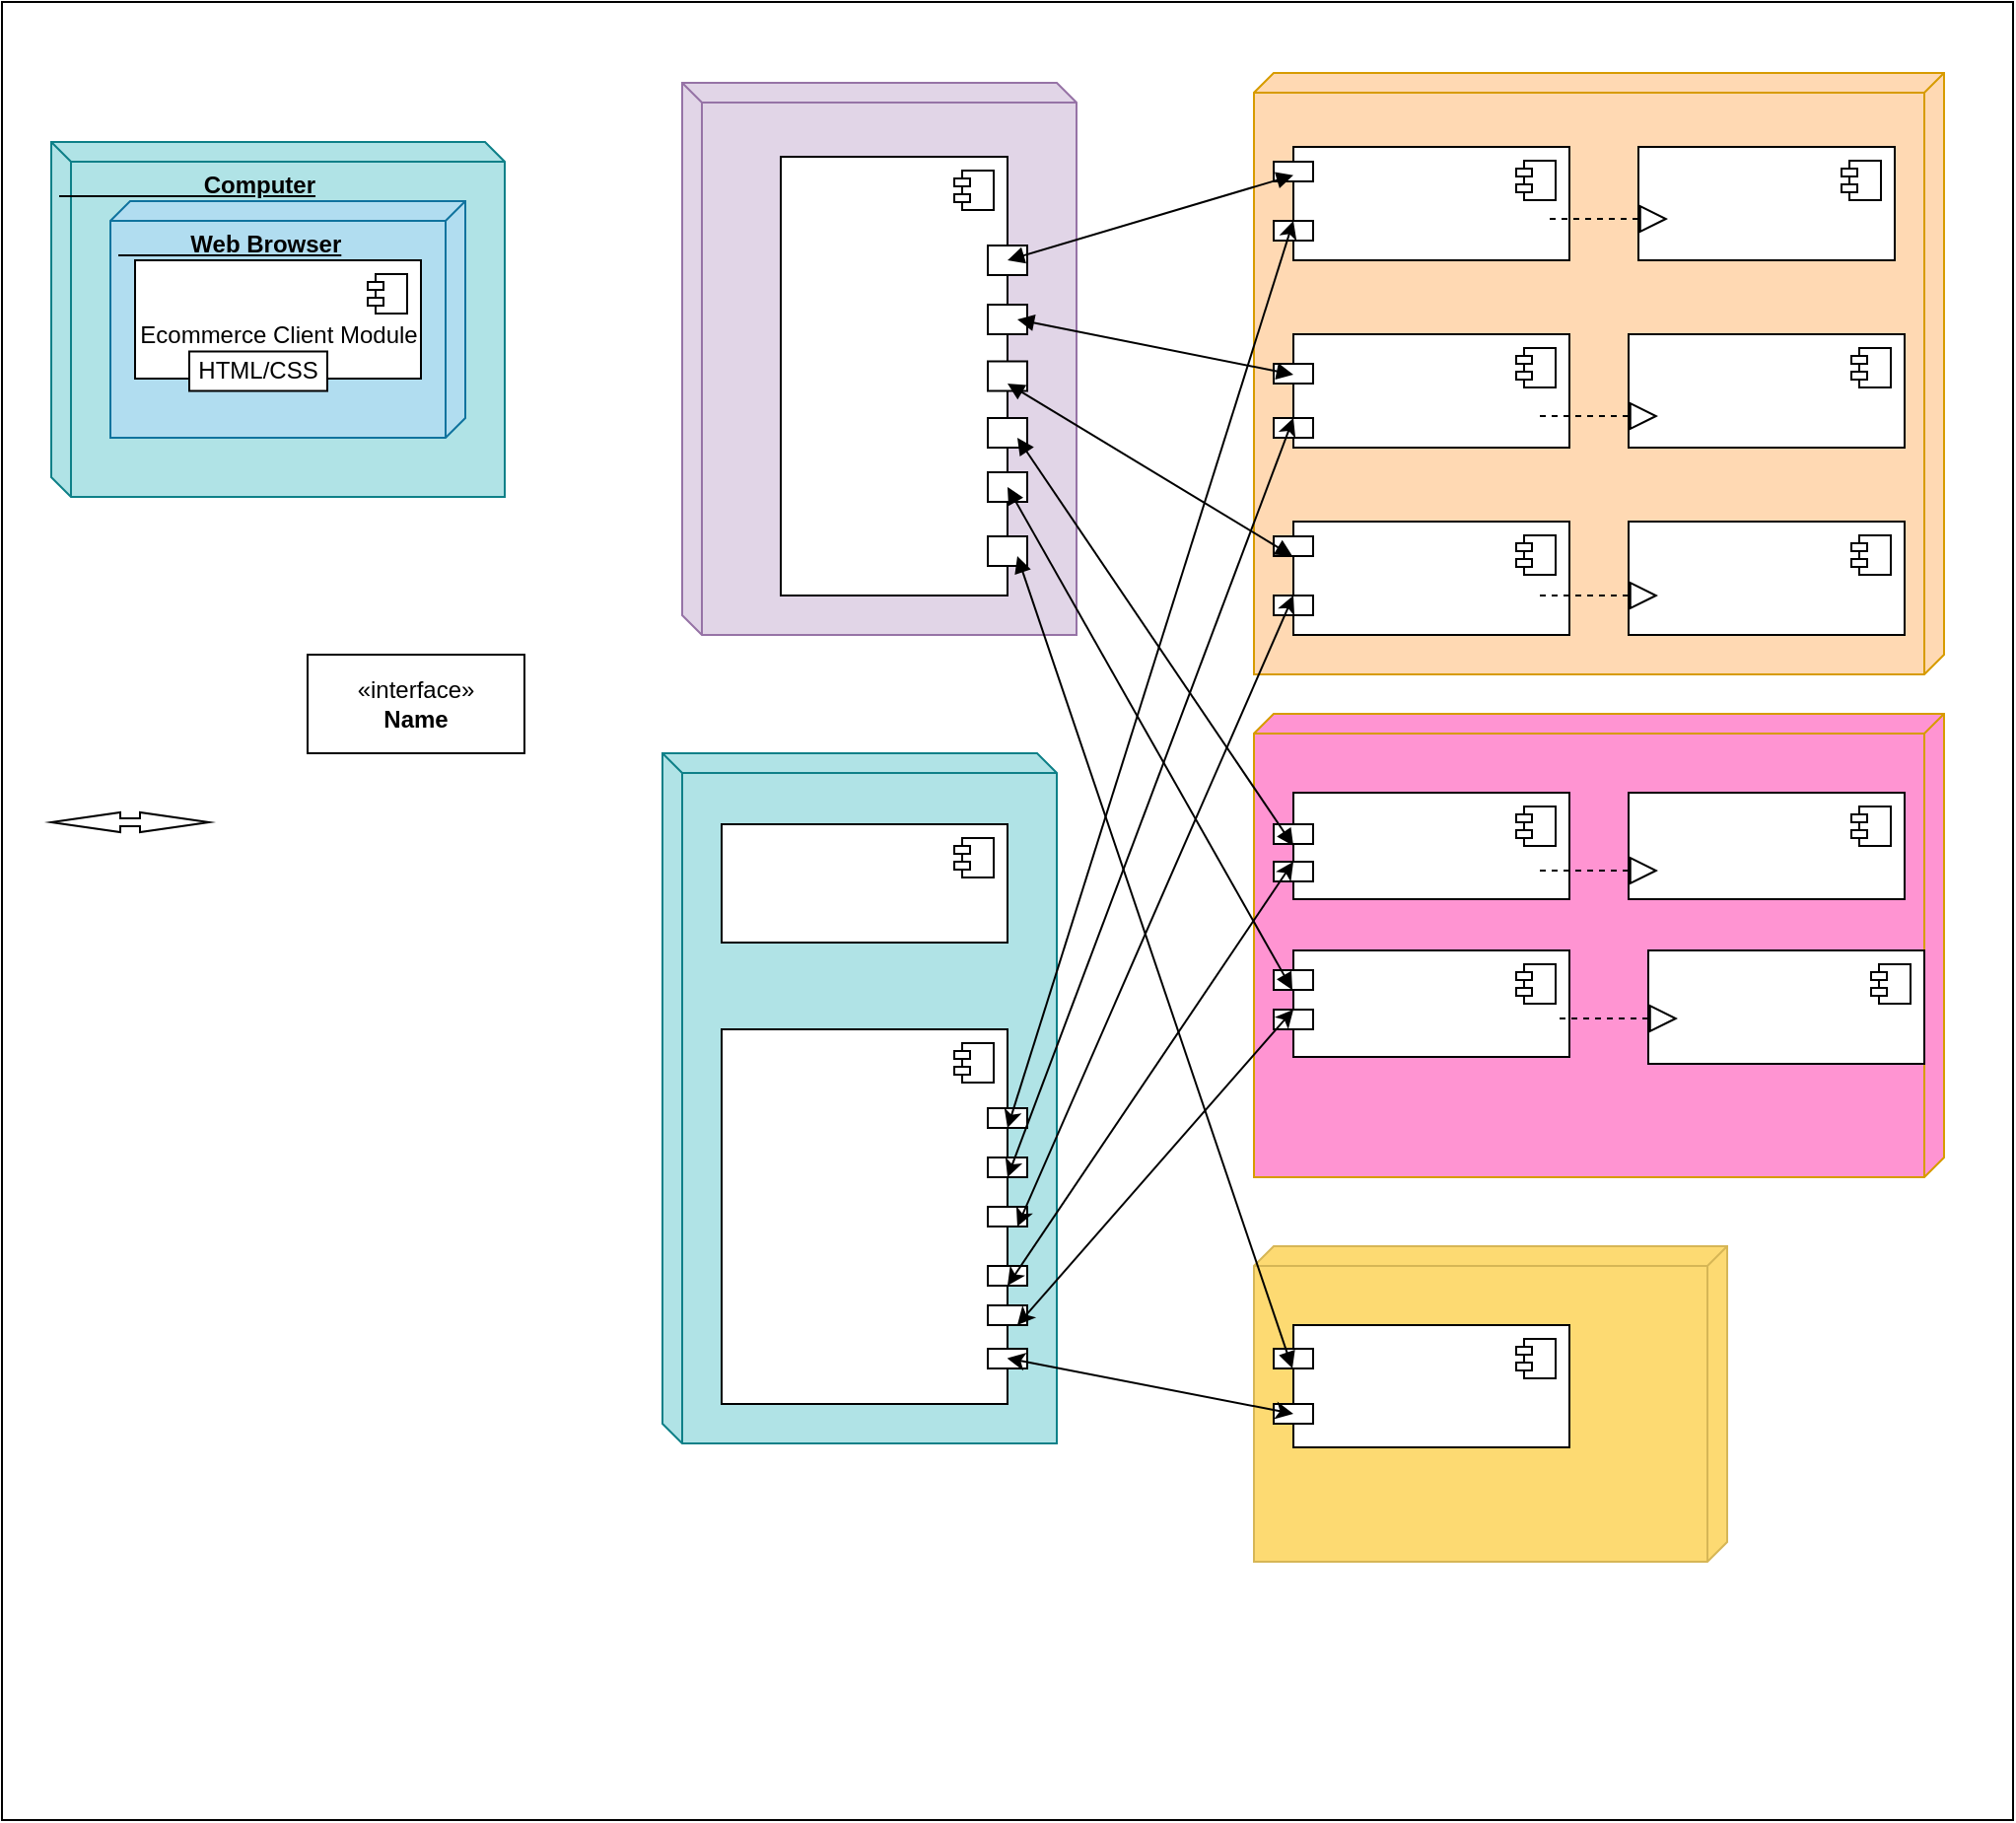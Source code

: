 <mxfile version="24.7.4">
  <diagram name="Page-1" id="vhs3pV7maKaz41Letp2S">
    <mxGraphModel dx="1050" dy="1372" grid="1" gridSize="10" guides="1" tooltips="1" connect="1" arrows="1" fold="1" page="1" pageScale="1" pageWidth="1100" pageHeight="850" math="0" shadow="0">
      <root>
        <mxCell id="0" />
        <mxCell id="1" parent="0" />
        <mxCell id="Byewc4a8WY_J0uslb-Vc-2" value="" style="rounded=0;whiteSpace=wrap;html=1;" vertex="1" parent="1">
          <mxGeometry x="5" y="-11" width="1020" height="922" as="geometry" />
        </mxCell>
        <mxCell id="Byewc4a8WY_J0uslb-Vc-3" value="" style="verticalAlign=top;align=left;spacingTop=8;spacingLeft=2;spacingRight=12;shape=cube;size=10;direction=south;fontStyle=4;html=1;whiteSpace=wrap;fillColor=#FFD9B3;strokeColor=#d79b00;" vertex="1" parent="1">
          <mxGeometry x="640" y="25" width="350" height="305" as="geometry" />
        </mxCell>
        <mxCell id="Byewc4a8WY_J0uslb-Vc-4" value="" style="verticalAlign=top;align=left;spacingTop=8;spacingLeft=2;spacingRight=12;shape=cube;size=10;direction=east;fontStyle=4;html=1;whiteSpace=wrap;fillColor=#e1d5e7;strokeColor=#9673a6;" vertex="1" parent="1">
          <mxGeometry x="350" y="30" width="200" height="280" as="geometry" />
        </mxCell>
        <mxCell id="Byewc4a8WY_J0uslb-Vc-5" value="&lt;b&gt;&amp;nbsp; &amp;nbsp; &amp;nbsp; &amp;nbsp; &amp;nbsp; &amp;nbsp; &amp;nbsp; &amp;nbsp; &amp;nbsp; &amp;nbsp; &amp;nbsp; Computer&lt;/b&gt;" style="verticalAlign=top;align=left;spacingTop=8;spacingLeft=2;spacingRight=12;shape=cube;size=10;direction=east;fontStyle=4;html=1;whiteSpace=wrap;fillColor=#b0e3e6;strokeColor=#0e8088;" vertex="1" parent="1">
          <mxGeometry x="30" y="60" width="230" height="180" as="geometry" />
        </mxCell>
        <mxCell id="Byewc4a8WY_J0uslb-Vc-6" value="" style="verticalAlign=top;align=left;spacingTop=8;spacingLeft=2;spacingRight=12;shape=cube;size=10;direction=east;fontStyle=4;html=1;whiteSpace=wrap;fillColor=#b0e3e6;strokeColor=#0e8088;" vertex="1" parent="1">
          <mxGeometry x="340" y="370" width="200" height="350" as="geometry" />
        </mxCell>
        <mxCell id="Byewc4a8WY_J0uslb-Vc-7" value="" style="verticalAlign=top;align=left;spacingTop=8;spacingLeft=2;spacingRight=12;shape=cube;size=10;direction=south;fontStyle=4;html=1;whiteSpace=wrap;fillColor=#fdda72;strokeColor=#d6b656;" vertex="1" parent="1">
          <mxGeometry x="640" y="620" width="240" height="160" as="geometry" />
        </mxCell>
        <mxCell id="Byewc4a8WY_J0uslb-Vc-8" value="&lt;b&gt;&amp;nbsp; &amp;nbsp; &amp;nbsp; &amp;nbsp; &amp;nbsp; &amp;nbsp;Web Browser&lt;/b&gt;" style="verticalAlign=top;align=left;spacingTop=8;spacingLeft=2;spacingRight=12;shape=cube;size=10;direction=south;fontStyle=4;html=1;whiteSpace=wrap;fillColor=#b1ddf0;strokeColor=#10739e;" vertex="1" parent="1">
          <mxGeometry x="60" y="90" width="180" height="120" as="geometry" />
        </mxCell>
        <mxCell id="Byewc4a8WY_J0uslb-Vc-9" value="" style="html=1;dropTarget=0;whiteSpace=wrap;direction=south;" vertex="1" parent="1">
          <mxGeometry x="400" y="67.5" width="115" height="222.5" as="geometry" />
        </mxCell>
        <mxCell id="Byewc4a8WY_J0uslb-Vc-10" value="" style="shape=module;jettyWidth=8;jettyHeight=4;" vertex="1" parent="Byewc4a8WY_J0uslb-Vc-9">
          <mxGeometry x="1" width="20" height="20" relative="1" as="geometry">
            <mxPoint x="-27" y="7" as="offset" />
          </mxGeometry>
        </mxCell>
        <mxCell id="Byewc4a8WY_J0uslb-Vc-11" value="" style="shape=umlLifeline;perimeter=lifelinePerimeter;whiteSpace=wrap;html=1;container=1;dropTarget=0;collapsible=0;recursiveResize=0;outlineConnect=0;portConstraint=eastwest;newEdgeStyle={&quot;curved&quot;:0,&quot;rounded&quot;:0};direction=south;" vertex="1" parent="1">
          <mxGeometry x="505" y="112.5" width="20" height="15" as="geometry" />
        </mxCell>
        <mxCell id="Byewc4a8WY_J0uslb-Vc-14" value="" style="ellipse;whiteSpace=wrap;html=1;align=center;aspect=fixed;fillColor=none;strokeColor=none;resizable=0;perimeter=centerPerimeter;rotatable=0;allowArrows=0;points=[];outlineConnect=1;" vertex="1" parent="1">
          <mxGeometry x="590" y="90" width="10" height="10" as="geometry" />
        </mxCell>
        <mxCell id="Byewc4a8WY_J0uslb-Vc-15" value="" style="html=1;dropTarget=0;whiteSpace=wrap;direction=west;" vertex="1" parent="1">
          <mxGeometry x="835" y="62.5" width="130" height="57.5" as="geometry" />
        </mxCell>
        <mxCell id="Byewc4a8WY_J0uslb-Vc-16" value="" style="shape=module;jettyWidth=8;jettyHeight=4;" vertex="1" parent="Byewc4a8WY_J0uslb-Vc-15">
          <mxGeometry x="1" width="20" height="20" relative="1" as="geometry">
            <mxPoint x="-27" y="7" as="offset" />
          </mxGeometry>
        </mxCell>
        <mxCell id="Byewc4a8WY_J0uslb-Vc-17" value="" style="html=1;dropTarget=0;whiteSpace=wrap;direction=west;" vertex="1" parent="1">
          <mxGeometry x="830" y="157.5" width="140" height="57.5" as="geometry" />
        </mxCell>
        <mxCell id="Byewc4a8WY_J0uslb-Vc-18" value="" style="shape=module;jettyWidth=8;jettyHeight=4;" vertex="1" parent="Byewc4a8WY_J0uslb-Vc-17">
          <mxGeometry x="1" width="20" height="20" relative="1" as="geometry">
            <mxPoint x="-27" y="7" as="offset" />
          </mxGeometry>
        </mxCell>
        <mxCell id="Byewc4a8WY_J0uslb-Vc-19" value="" style="html=1;dropTarget=0;whiteSpace=wrap;direction=west;" vertex="1" parent="1">
          <mxGeometry x="660" y="62.5" width="140" height="57.5" as="geometry" />
        </mxCell>
        <mxCell id="Byewc4a8WY_J0uslb-Vc-20" value="" style="shape=module;jettyWidth=8;jettyHeight=4;" vertex="1" parent="Byewc4a8WY_J0uslb-Vc-19">
          <mxGeometry x="1" width="20" height="20" relative="1" as="geometry">
            <mxPoint x="-27" y="7" as="offset" />
          </mxGeometry>
        </mxCell>
        <mxCell id="Byewc4a8WY_J0uslb-Vc-21" value="" style="html=1;dropTarget=0;whiteSpace=wrap;direction=west;" vertex="1" parent="1">
          <mxGeometry x="660" y="157.5" width="140" height="57.5" as="geometry" />
        </mxCell>
        <mxCell id="Byewc4a8WY_J0uslb-Vc-22" value="" style="shape=module;jettyWidth=8;jettyHeight=4;" vertex="1" parent="Byewc4a8WY_J0uslb-Vc-21">
          <mxGeometry x="1" width="20" height="20" relative="1" as="geometry">
            <mxPoint x="-27" y="7" as="offset" />
          </mxGeometry>
        </mxCell>
        <mxCell id="Byewc4a8WY_J0uslb-Vc-23" value="" style="verticalAlign=top;align=left;spacingTop=8;spacingLeft=2;spacingRight=12;shape=cube;size=10;direction=south;fontStyle=4;html=1;whiteSpace=wrap;fillColor=#ff94d2;strokeColor=#d79b00;" vertex="1" parent="1">
          <mxGeometry x="640" y="350" width="350" height="235" as="geometry" />
        </mxCell>
        <mxCell id="Byewc4a8WY_J0uslb-Vc-24" value="" style="html=1;dropTarget=0;whiteSpace=wrap;direction=west;" vertex="1" parent="1">
          <mxGeometry x="660" y="390" width="140" height="54" as="geometry" />
        </mxCell>
        <mxCell id="Byewc4a8WY_J0uslb-Vc-25" value="" style="shape=module;jettyWidth=8;jettyHeight=4;" vertex="1" parent="Byewc4a8WY_J0uslb-Vc-24">
          <mxGeometry x="1" width="20" height="20" relative="1" as="geometry">
            <mxPoint x="-27" y="7" as="offset" />
          </mxGeometry>
        </mxCell>
        <mxCell id="Byewc4a8WY_J0uslb-Vc-26" value="" style="html=1;dropTarget=0;whiteSpace=wrap;direction=west;" vertex="1" parent="1">
          <mxGeometry x="830" y="390" width="140" height="54" as="geometry" />
        </mxCell>
        <mxCell id="Byewc4a8WY_J0uslb-Vc-27" value="" style="shape=module;jettyWidth=8;jettyHeight=4;" vertex="1" parent="Byewc4a8WY_J0uslb-Vc-26">
          <mxGeometry x="1" width="20" height="20" relative="1" as="geometry">
            <mxPoint x="-27" y="7" as="offset" />
          </mxGeometry>
        </mxCell>
        <mxCell id="Byewc4a8WY_J0uslb-Vc-28" value="" style="html=1;dropTarget=0;whiteSpace=wrap;direction=west;" vertex="1" parent="1">
          <mxGeometry x="660" y="470" width="140" height="54" as="geometry" />
        </mxCell>
        <mxCell id="Byewc4a8WY_J0uslb-Vc-29" value="" style="shape=module;jettyWidth=8;jettyHeight=4;" vertex="1" parent="Byewc4a8WY_J0uslb-Vc-28">
          <mxGeometry x="1" width="20" height="20" relative="1" as="geometry">
            <mxPoint x="-27" y="7" as="offset" />
          </mxGeometry>
        </mxCell>
        <mxCell id="Byewc4a8WY_J0uslb-Vc-30" value="" style="html=1;dropTarget=0;whiteSpace=wrap;direction=west;" vertex="1" parent="1">
          <mxGeometry x="840" y="470" width="140" height="57.5" as="geometry" />
        </mxCell>
        <mxCell id="Byewc4a8WY_J0uslb-Vc-31" value="" style="shape=module;jettyWidth=8;jettyHeight=4;" vertex="1" parent="Byewc4a8WY_J0uslb-Vc-30">
          <mxGeometry x="1" width="20" height="20" relative="1" as="geometry">
            <mxPoint x="-27" y="7" as="offset" />
          </mxGeometry>
        </mxCell>
        <mxCell id="Byewc4a8WY_J0uslb-Vc-32" value="" style="html=1;dropTarget=0;whiteSpace=wrap;direction=west;" vertex="1" parent="1">
          <mxGeometry x="660" y="660" width="140" height="62" as="geometry" />
        </mxCell>
        <mxCell id="Byewc4a8WY_J0uslb-Vc-33" value="" style="shape=module;jettyWidth=8;jettyHeight=4;" vertex="1" parent="Byewc4a8WY_J0uslb-Vc-32">
          <mxGeometry x="1" width="20" height="20" relative="1" as="geometry">
            <mxPoint x="-27" y="7" as="offset" />
          </mxGeometry>
        </mxCell>
        <mxCell id="Byewc4a8WY_J0uslb-Vc-34" value="" style="shape=umlLifeline;perimeter=lifelinePerimeter;whiteSpace=wrap;html=1;container=1;dropTarget=0;collapsible=0;recursiveResize=0;outlineConnect=0;portConstraint=eastwest;newEdgeStyle={&quot;curved&quot;:0,&quot;rounded&quot;:0};direction=south;" vertex="1" parent="1">
          <mxGeometry x="505" y="142.5" width="20" height="15" as="geometry" />
        </mxCell>
        <mxCell id="Byewc4a8WY_J0uslb-Vc-35" value="" style="shape=umlLifeline;perimeter=lifelinePerimeter;whiteSpace=wrap;html=1;container=1;dropTarget=0;collapsible=0;recursiveResize=0;outlineConnect=0;portConstraint=eastwest;newEdgeStyle={&quot;curved&quot;:0,&quot;rounded&quot;:0};direction=south;" vertex="1" parent="1">
          <mxGeometry x="505" y="171.25" width="20" height="15" as="geometry" />
        </mxCell>
        <mxCell id="Byewc4a8WY_J0uslb-Vc-36" value="" style="shape=umlLifeline;perimeter=lifelinePerimeter;whiteSpace=wrap;html=1;container=1;dropTarget=0;collapsible=0;recursiveResize=0;outlineConnect=0;portConstraint=eastwest;newEdgeStyle={&quot;curved&quot;:0,&quot;rounded&quot;:0};direction=south;" vertex="1" parent="1">
          <mxGeometry x="505" y="200" width="20" height="15" as="geometry" />
        </mxCell>
        <mxCell id="Byewc4a8WY_J0uslb-Vc-37" value="" style="shape=umlLifeline;perimeter=lifelinePerimeter;whiteSpace=wrap;html=1;container=1;dropTarget=0;collapsible=0;recursiveResize=0;outlineConnect=0;portConstraint=eastwest;newEdgeStyle={&quot;curved&quot;:0,&quot;rounded&quot;:0};direction=south;" vertex="1" parent="1">
          <mxGeometry x="505" y="227.5" width="20" height="15" as="geometry" />
        </mxCell>
        <mxCell id="Byewc4a8WY_J0uslb-Vc-38" value="" style="shape=umlLifeline;perimeter=lifelinePerimeter;whiteSpace=wrap;html=1;container=1;dropTarget=0;collapsible=0;recursiveResize=0;outlineConnect=0;portConstraint=eastwest;newEdgeStyle={&quot;curved&quot;:0,&quot;rounded&quot;:0};direction=south;" vertex="1" parent="1">
          <mxGeometry x="505" y="260" width="20" height="15" as="geometry" />
        </mxCell>
        <mxCell id="Byewc4a8WY_J0uslb-Vc-39" value="" style="html=1;dropTarget=0;whiteSpace=wrap;direction=west;" vertex="1" parent="1">
          <mxGeometry x="660" y="252.5" width="140" height="57.5" as="geometry" />
        </mxCell>
        <mxCell id="Byewc4a8WY_J0uslb-Vc-40" value="" style="shape=module;jettyWidth=8;jettyHeight=4;" vertex="1" parent="Byewc4a8WY_J0uslb-Vc-39">
          <mxGeometry x="1" width="20" height="20" relative="1" as="geometry">
            <mxPoint x="-27" y="7" as="offset" />
          </mxGeometry>
        </mxCell>
        <mxCell id="Byewc4a8WY_J0uslb-Vc-41" value="" style="html=1;dropTarget=0;whiteSpace=wrap;direction=west;" vertex="1" parent="1">
          <mxGeometry x="830" y="252.5" width="140" height="57.5" as="geometry" />
        </mxCell>
        <mxCell id="Byewc4a8WY_J0uslb-Vc-42" value="" style="shape=module;jettyWidth=8;jettyHeight=4;" vertex="1" parent="Byewc4a8WY_J0uslb-Vc-41">
          <mxGeometry x="1" width="20" height="20" relative="1" as="geometry">
            <mxPoint x="-27" y="7" as="offset" />
          </mxGeometry>
        </mxCell>
        <mxCell id="Byewc4a8WY_J0uslb-Vc-43" value="" style="html=1;dropTarget=0;whiteSpace=wrap;direction=south;" vertex="1" parent="1">
          <mxGeometry x="370" y="510" width="145" height="190" as="geometry" />
        </mxCell>
        <mxCell id="Byewc4a8WY_J0uslb-Vc-44" value="" style="shape=module;jettyWidth=8;jettyHeight=4;" vertex="1" parent="Byewc4a8WY_J0uslb-Vc-43">
          <mxGeometry x="1" width="20" height="20" relative="1" as="geometry">
            <mxPoint x="-27" y="7" as="offset" />
          </mxGeometry>
        </mxCell>
        <mxCell id="Byewc4a8WY_J0uslb-Vc-45" value="" style="html=1;dropTarget=0;whiteSpace=wrap;direction=south;" vertex="1" parent="1">
          <mxGeometry x="370" y="406" width="145" height="60" as="geometry" />
        </mxCell>
        <mxCell id="Byewc4a8WY_J0uslb-Vc-46" value="" style="shape=module;jettyWidth=8;jettyHeight=4;" vertex="1" parent="Byewc4a8WY_J0uslb-Vc-45">
          <mxGeometry x="1" width="20" height="20" relative="1" as="geometry">
            <mxPoint x="-27" y="7" as="offset" />
          </mxGeometry>
        </mxCell>
        <mxCell id="Byewc4a8WY_J0uslb-Vc-47" value="" style="shape=umlLifeline;perimeter=lifelinePerimeter;whiteSpace=wrap;html=1;container=1;dropTarget=0;collapsible=0;recursiveResize=0;outlineConnect=0;portConstraint=eastwest;newEdgeStyle={&quot;curved&quot;:0,&quot;rounded&quot;:0};direction=south;" vertex="1" parent="1">
          <mxGeometry x="505" y="550" width="20" height="10" as="geometry" />
        </mxCell>
        <mxCell id="Byewc4a8WY_J0uslb-Vc-54" value="" style="shape=umlLifeline;perimeter=lifelinePerimeter;whiteSpace=wrap;html=1;container=1;dropTarget=0;collapsible=0;recursiveResize=0;outlineConnect=0;portConstraint=eastwest;newEdgeStyle={&quot;curved&quot;:0,&quot;rounded&quot;:0};direction=south;" vertex="1" parent="1">
          <mxGeometry x="505" y="575" width="20" height="10" as="geometry" />
        </mxCell>
        <mxCell id="Byewc4a8WY_J0uslb-Vc-55" value="" style="shape=umlLifeline;perimeter=lifelinePerimeter;whiteSpace=wrap;html=1;container=1;dropTarget=0;collapsible=0;recursiveResize=0;outlineConnect=0;portConstraint=eastwest;newEdgeStyle={&quot;curved&quot;:0,&quot;rounded&quot;:0};direction=south;" vertex="1" parent="1">
          <mxGeometry x="505" y="600" width="20" height="10" as="geometry" />
        </mxCell>
        <mxCell id="Byewc4a8WY_J0uslb-Vc-56" value="" style="shape=umlLifeline;perimeter=lifelinePerimeter;whiteSpace=wrap;html=1;container=1;dropTarget=0;collapsible=0;recursiveResize=0;outlineConnect=0;portConstraint=eastwest;newEdgeStyle={&quot;curved&quot;:0,&quot;rounded&quot;:0};direction=south;" vertex="1" parent="1">
          <mxGeometry x="505" y="630" width="20" height="10" as="geometry" />
        </mxCell>
        <mxCell id="Byewc4a8WY_J0uslb-Vc-57" value="" style="shape=umlLifeline;perimeter=lifelinePerimeter;whiteSpace=wrap;html=1;container=1;dropTarget=0;collapsible=0;recursiveResize=0;outlineConnect=0;portConstraint=eastwest;newEdgeStyle={&quot;curved&quot;:0,&quot;rounded&quot;:0};direction=south;" vertex="1" parent="1">
          <mxGeometry x="505" y="650" width="20" height="10" as="geometry" />
        </mxCell>
        <mxCell id="Byewc4a8WY_J0uslb-Vc-60" value="" style="shape=umlLifeline;perimeter=lifelinePerimeter;whiteSpace=wrap;html=1;container=1;dropTarget=0;collapsible=0;recursiveResize=0;outlineConnect=0;portConstraint=eastwest;newEdgeStyle={&quot;curved&quot;:0,&quot;rounded&quot;:0};direction=south;" vertex="1" parent="1">
          <mxGeometry x="505" y="672" width="20" height="10" as="geometry" />
        </mxCell>
        <mxCell id="Byewc4a8WY_J0uslb-Vc-61" value="" style="shape=umlLifeline;perimeter=lifelinePerimeter;whiteSpace=wrap;html=1;container=1;dropTarget=0;collapsible=0;recursiveResize=0;outlineConnect=0;portConstraint=eastwest;newEdgeStyle={&quot;curved&quot;:0,&quot;rounded&quot;:0};direction=south;" vertex="1" parent="1">
          <mxGeometry x="650" y="406" width="20" height="10" as="geometry" />
        </mxCell>
        <mxCell id="Byewc4a8WY_J0uslb-Vc-62" value="" style="shape=umlLifeline;perimeter=lifelinePerimeter;whiteSpace=wrap;html=1;container=1;dropTarget=0;collapsible=0;recursiveResize=0;outlineConnect=0;portConstraint=eastwest;newEdgeStyle={&quot;curved&quot;:0,&quot;rounded&quot;:0};direction=south;" vertex="1" parent="1">
          <mxGeometry x="650" y="425" width="20" height="10" as="geometry" />
        </mxCell>
        <mxCell id="Byewc4a8WY_J0uslb-Vc-63" value="" style="shape=umlLifeline;perimeter=lifelinePerimeter;whiteSpace=wrap;html=1;container=1;dropTarget=0;collapsible=0;recursiveResize=0;outlineConnect=0;portConstraint=eastwest;newEdgeStyle={&quot;curved&quot;:0,&quot;rounded&quot;:0};direction=south;size=20;" vertex="1" parent="1">
          <mxGeometry x="650" y="480" width="20" height="10" as="geometry" />
        </mxCell>
        <mxCell id="Byewc4a8WY_J0uslb-Vc-64" value="" style="shape=umlLifeline;perimeter=lifelinePerimeter;whiteSpace=wrap;html=1;container=1;dropTarget=0;collapsible=0;recursiveResize=0;outlineConnect=0;portConstraint=eastwest;newEdgeStyle={&quot;curved&quot;:0,&quot;rounded&quot;:0};direction=south;size=20;" vertex="1" parent="1">
          <mxGeometry x="650" y="500" width="20" height="10" as="geometry" />
        </mxCell>
        <mxCell id="Byewc4a8WY_J0uslb-Vc-65" value="" style="shape=umlLifeline;perimeter=lifelinePerimeter;whiteSpace=wrap;html=1;container=1;dropTarget=0;collapsible=0;recursiveResize=0;outlineConnect=0;portConstraint=eastwest;newEdgeStyle={&quot;curved&quot;:0,&quot;rounded&quot;:0};direction=south;" vertex="1" parent="1">
          <mxGeometry x="650" y="290" width="20" height="10" as="geometry" />
        </mxCell>
        <mxCell id="Byewc4a8WY_J0uslb-Vc-66" value="" style="shape=umlLifeline;perimeter=lifelinePerimeter;whiteSpace=wrap;html=1;container=1;dropTarget=0;collapsible=0;recursiveResize=0;outlineConnect=0;portConstraint=eastwest;newEdgeStyle={&quot;curved&quot;:0,&quot;rounded&quot;:0};direction=south;" vertex="1" parent="1">
          <mxGeometry x="650" y="260" width="20" height="10" as="geometry" />
        </mxCell>
        <mxCell id="Byewc4a8WY_J0uslb-Vc-67" value="" style="shape=umlLifeline;perimeter=lifelinePerimeter;whiteSpace=wrap;html=1;container=1;dropTarget=0;collapsible=0;recursiveResize=0;outlineConnect=0;portConstraint=eastwest;newEdgeStyle={&quot;curved&quot;:0,&quot;rounded&quot;:0};direction=south;" vertex="1" parent="1">
          <mxGeometry x="650" y="200" width="20" height="10" as="geometry" />
        </mxCell>
        <mxCell id="Byewc4a8WY_J0uslb-Vc-68" value="" style="shape=umlLifeline;perimeter=lifelinePerimeter;whiteSpace=wrap;html=1;container=1;dropTarget=0;collapsible=0;recursiveResize=0;outlineConnect=0;portConstraint=eastwest;newEdgeStyle={&quot;curved&quot;:0,&quot;rounded&quot;:0};direction=south;" vertex="1" parent="1">
          <mxGeometry x="650" y="172.5" width="20" height="10" as="geometry" />
        </mxCell>
        <mxCell id="Byewc4a8WY_J0uslb-Vc-69" value="" style="shape=umlLifeline;perimeter=lifelinePerimeter;whiteSpace=wrap;html=1;container=1;dropTarget=0;collapsible=0;recursiveResize=0;outlineConnect=0;portConstraint=eastwest;newEdgeStyle={&quot;curved&quot;:0,&quot;rounded&quot;:0};direction=south;" vertex="1" parent="1">
          <mxGeometry x="650" y="100" width="20" height="10" as="geometry" />
        </mxCell>
        <mxCell id="Byewc4a8WY_J0uslb-Vc-70" value="" style="shape=umlLifeline;perimeter=lifelinePerimeter;whiteSpace=wrap;html=1;container=1;dropTarget=0;collapsible=0;recursiveResize=0;outlineConnect=0;portConstraint=eastwest;newEdgeStyle={&quot;curved&quot;:0,&quot;rounded&quot;:0};direction=south;" vertex="1" parent="1">
          <mxGeometry x="650" y="70" width="20" height="10" as="geometry" />
        </mxCell>
        <mxCell id="Byewc4a8WY_J0uslb-Vc-71" value="" style="shape=umlLifeline;perimeter=lifelinePerimeter;whiteSpace=wrap;html=1;container=1;dropTarget=0;collapsible=0;recursiveResize=0;outlineConnect=0;portConstraint=eastwest;newEdgeStyle={&quot;curved&quot;:0,&quot;rounded&quot;:0};direction=south;size=20;" vertex="1" parent="1">
          <mxGeometry x="650" y="672" width="20" height="10" as="geometry" />
        </mxCell>
        <mxCell id="Byewc4a8WY_J0uslb-Vc-72" value="" style="shape=umlLifeline;perimeter=lifelinePerimeter;whiteSpace=wrap;html=1;container=1;dropTarget=0;collapsible=0;recursiveResize=0;outlineConnect=0;portConstraint=eastwest;newEdgeStyle={&quot;curved&quot;:0,&quot;rounded&quot;:0};direction=south;size=20;" vertex="1" parent="1">
          <mxGeometry x="650" y="700" width="20" height="10" as="geometry" />
        </mxCell>
        <mxCell id="Byewc4a8WY_J0uslb-Vc-75" value="" style="endArrow=block;startArrow=block;endFill=1;startFill=1;html=1;rounded=0;entryX=1;entryY=0.75;entryDx=0;entryDy=0;" edge="1" parent="1" target="Byewc4a8WY_J0uslb-Vc-19">
          <mxGeometry width="160" relative="1" as="geometry">
            <mxPoint x="515" y="120" as="sourcePoint" />
            <mxPoint x="675" y="120" as="targetPoint" />
          </mxGeometry>
        </mxCell>
        <mxCell id="Byewc4a8WY_J0uslb-Vc-79" value="" style="endArrow=classic;startArrow=classic;html=1;rounded=0;" edge="1" parent="1" source="Byewc4a8WY_J0uslb-Vc-47">
          <mxGeometry width="50" height="50" relative="1" as="geometry">
            <mxPoint x="610" y="150" as="sourcePoint" />
            <mxPoint x="660" y="100" as="targetPoint" />
          </mxGeometry>
        </mxCell>
        <mxCell id="Byewc4a8WY_J0uslb-Vc-80" value="" style="endArrow=classic;startArrow=classic;html=1;rounded=0;" edge="1" parent="1" source="Byewc4a8WY_J0uslb-Vc-54">
          <mxGeometry width="50" height="50" relative="1" as="geometry">
            <mxPoint x="515" y="660" as="sourcePoint" />
            <mxPoint x="660" y="200" as="targetPoint" />
          </mxGeometry>
        </mxCell>
        <mxCell id="Byewc4a8WY_J0uslb-Vc-81" value="" style="endArrow=classic;startArrow=classic;html=1;rounded=0;" edge="1" parent="1">
          <mxGeometry width="50" height="50" relative="1" as="geometry">
            <mxPoint x="520" y="610" as="sourcePoint" />
            <mxPoint x="660" y="290" as="targetPoint" />
          </mxGeometry>
        </mxCell>
        <mxCell id="Byewc4a8WY_J0uslb-Vc-82" value="" style="endArrow=classic;startArrow=classic;html=1;rounded=0;" edge="1" parent="1" source="Byewc4a8WY_J0uslb-Vc-56">
          <mxGeometry width="50" height="50" relative="1" as="geometry">
            <mxPoint x="520" y="745" as="sourcePoint" />
            <mxPoint x="660" y="425" as="targetPoint" />
          </mxGeometry>
        </mxCell>
        <mxCell id="Byewc4a8WY_J0uslb-Vc-83" value="" style="endArrow=classic;startArrow=classic;html=1;rounded=0;" edge="1" parent="1">
          <mxGeometry width="50" height="50" relative="1" as="geometry">
            <mxPoint x="520" y="660" as="sourcePoint" />
            <mxPoint x="660" y="500" as="targetPoint" />
          </mxGeometry>
        </mxCell>
        <mxCell id="Byewc4a8WY_J0uslb-Vc-84" value="" style="endArrow=classic;startArrow=classic;html=1;rounded=0;exitX=0.878;exitY=0.001;exitDx=0;exitDy=0;exitPerimeter=0;" edge="1" parent="1" source="Byewc4a8WY_J0uslb-Vc-43">
          <mxGeometry width="50" height="50" relative="1" as="geometry">
            <mxPoint x="515" y="682" as="sourcePoint" />
            <mxPoint x="660" y="705" as="targetPoint" />
          </mxGeometry>
        </mxCell>
        <mxCell id="Byewc4a8WY_J0uslb-Vc-85" value="" style="endArrow=block;startArrow=block;endFill=1;startFill=1;html=1;rounded=0;" edge="1" parent="1">
          <mxGeometry width="160" relative="1" as="geometry">
            <mxPoint x="520" y="150" as="sourcePoint" />
            <mxPoint x="660" y="178" as="targetPoint" />
          </mxGeometry>
        </mxCell>
        <mxCell id="Byewc4a8WY_J0uslb-Vc-86" value="" style="endArrow=block;startArrow=block;endFill=1;startFill=1;html=1;rounded=0;" edge="1" parent="1" target="Byewc4a8WY_J0uslb-Vc-66">
          <mxGeometry width="160" relative="1" as="geometry">
            <mxPoint x="515" y="182.5" as="sourcePoint" />
            <mxPoint x="655" y="210.5" as="targetPoint" />
          </mxGeometry>
        </mxCell>
        <mxCell id="Byewc4a8WY_J0uslb-Vc-87" value="" style="endArrow=block;startArrow=block;endFill=1;startFill=1;html=1;rounded=0;entryX=1;entryY=0.5;entryDx=0;entryDy=0;" edge="1" parent="1" target="Byewc4a8WY_J0uslb-Vc-24">
          <mxGeometry width="160" relative="1" as="geometry">
            <mxPoint x="520" y="210" as="sourcePoint" />
            <mxPoint x="660" y="297.5" as="targetPoint" />
          </mxGeometry>
        </mxCell>
        <mxCell id="Byewc4a8WY_J0uslb-Vc-89" value="" style="endArrow=block;startArrow=block;endFill=1;startFill=1;html=1;rounded=0;" edge="1" parent="1" target="Byewc4a8WY_J0uslb-Vc-63">
          <mxGeometry width="160" relative="1" as="geometry">
            <mxPoint x="515" y="235" as="sourcePoint" />
            <mxPoint x="670" y="427" as="targetPoint" />
          </mxGeometry>
        </mxCell>
        <mxCell id="Byewc4a8WY_J0uslb-Vc-90" value="" style="endArrow=block;startArrow=block;endFill=1;startFill=1;html=1;rounded=0;" edge="1" parent="1" target="Byewc4a8WY_J0uslb-Vc-71">
          <mxGeometry width="160" relative="1" as="geometry">
            <mxPoint x="520" y="270" as="sourcePoint" />
            <mxPoint x="670" y="500" as="targetPoint" />
          </mxGeometry>
        </mxCell>
        <mxCell id="Byewc4a8WY_J0uslb-Vc-91" value="&lt;div&gt;&lt;br&gt;&lt;/div&gt;Ecommerce Client Module" style="html=1;dropTarget=0;whiteSpace=wrap;direction=south;" vertex="1" parent="1">
          <mxGeometry x="72.5" y="120" width="145" height="60" as="geometry" />
        </mxCell>
        <mxCell id="Byewc4a8WY_J0uslb-Vc-92" value="" style="shape=module;jettyWidth=8;jettyHeight=4;" vertex="1" parent="Byewc4a8WY_J0uslb-Vc-91">
          <mxGeometry x="1" width="20" height="20" relative="1" as="geometry">
            <mxPoint x="-27" y="7" as="offset" />
          </mxGeometry>
        </mxCell>
        <mxCell id="Byewc4a8WY_J0uslb-Vc-93" value="&amp;laquo;interface&amp;raquo;&lt;br&gt;&lt;b&gt;Name&lt;/b&gt;" style="html=1;whiteSpace=wrap;" vertex="1" parent="1">
          <mxGeometry x="160" y="320" width="110" height="50" as="geometry" />
        </mxCell>
        <mxCell id="Byewc4a8WY_J0uslb-Vc-94" value="HTML/CSS" style="html=1;whiteSpace=wrap;" vertex="1" parent="1">
          <mxGeometry x="100" y="166.25" width="70" height="20" as="geometry" />
        </mxCell>
        <mxCell id="Byewc4a8WY_J0uslb-Vc-99" value="" style="html=1;shadow=0;dashed=0;align=center;verticalAlign=middle;shape=mxgraph.arrows2.twoWayArrow;dy=0.6;dx=35;" vertex="1" parent="1">
          <mxGeometry x="30" y="400" width="80" height="10" as="geometry" />
        </mxCell>
        <mxCell id="Byewc4a8WY_J0uslb-Vc-104" value="" style="endArrow=block;dashed=1;endFill=0;endSize=12;html=1;rounded=0;" edge="1" parent="1">
          <mxGeometry width="160" relative="1" as="geometry">
            <mxPoint x="785" y="290" as="sourcePoint" />
            <mxPoint x="845" y="290" as="targetPoint" />
          </mxGeometry>
        </mxCell>
        <mxCell id="Byewc4a8WY_J0uslb-Vc-105" value="" style="endArrow=block;dashed=1;endFill=0;endSize=12;html=1;rounded=0;" edge="1" parent="1">
          <mxGeometry width="160" relative="1" as="geometry">
            <mxPoint x="785" y="199" as="sourcePoint" />
            <mxPoint x="845" y="199" as="targetPoint" />
          </mxGeometry>
        </mxCell>
        <mxCell id="Byewc4a8WY_J0uslb-Vc-107" value="" style="endArrow=block;dashed=1;endFill=0;endSize=12;html=1;rounded=0;" edge="1" parent="1">
          <mxGeometry width="160" relative="1" as="geometry">
            <mxPoint x="790" y="99" as="sourcePoint" />
            <mxPoint x="850" y="99" as="targetPoint" />
          </mxGeometry>
        </mxCell>
        <mxCell id="Byewc4a8WY_J0uslb-Vc-108" value="" style="endArrow=block;dashed=1;endFill=0;endSize=12;html=1;rounded=0;" edge="1" parent="1">
          <mxGeometry width="160" relative="1" as="geometry">
            <mxPoint x="785" y="429.5" as="sourcePoint" />
            <mxPoint x="845" y="429.5" as="targetPoint" />
          </mxGeometry>
        </mxCell>
        <mxCell id="Byewc4a8WY_J0uslb-Vc-109" value="" style="endArrow=block;dashed=1;endFill=0;endSize=12;html=1;rounded=0;" edge="1" parent="1">
          <mxGeometry width="160" relative="1" as="geometry">
            <mxPoint x="795" y="504.5" as="sourcePoint" />
            <mxPoint x="855" y="504.5" as="targetPoint" />
          </mxGeometry>
        </mxCell>
      </root>
    </mxGraphModel>
  </diagram>
</mxfile>

